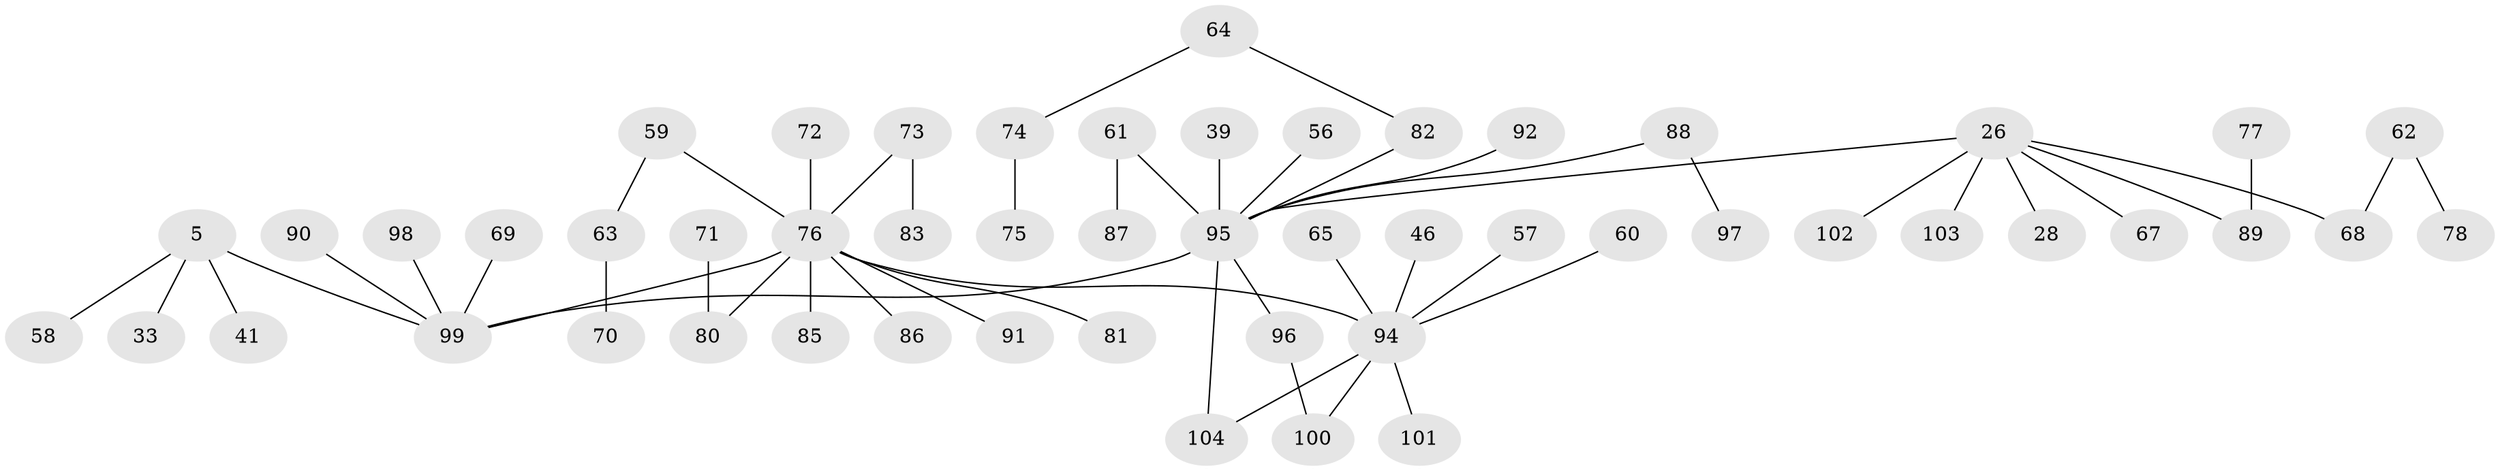 // original degree distribution, {7: 0.019230769230769232, 6: 0.019230769230769232, 4: 0.04807692307692308, 5: 0.038461538461538464, 3: 0.11538461538461539, 1: 0.4807692307692308, 8: 0.009615384615384616, 2: 0.2692307692307692}
// Generated by graph-tools (version 1.1) at 2025/41/03/09/25 04:41:45]
// undirected, 52 vertices, 53 edges
graph export_dot {
graph [start="1"]
  node [color=gray90,style=filled];
  5;
  26 [super="+4"];
  28;
  33;
  39 [super="+27"];
  41 [super="+20"];
  46;
  56 [super="+40"];
  57;
  58 [super="+35+37+42"];
  59 [super="+23"];
  60;
  61;
  62;
  63;
  64 [super="+34"];
  65 [super="+52"];
  67;
  68 [super="+54"];
  69;
  70;
  71;
  72;
  73 [super="+45"];
  74;
  75;
  76 [super="+15+9"];
  77;
  78;
  80 [super="+11+51"];
  81;
  82 [super="+16"];
  83;
  85 [super="+49"];
  86;
  87;
  88 [super="+36+66+84"];
  89 [super="+12+47"];
  90;
  91;
  92;
  94 [super="+32"];
  95 [super="+1+29+3"];
  96;
  97;
  98;
  99 [super="+14+93+79"];
  100 [super="+55"];
  101;
  102;
  103 [super="+53"];
  104 [super="+6+38"];
  5 -- 33;
  5 -- 41 [weight=2];
  5 -- 99;
  5 -- 58;
  26 -- 28;
  26 -- 67;
  26 -- 95 [weight=2];
  26 -- 102;
  26 -- 68;
  26 -- 89;
  26 -- 103;
  39 -- 95;
  46 -- 94;
  56 -- 95;
  57 -- 94;
  59 -- 63;
  59 -- 76;
  60 -- 94;
  61 -- 87;
  61 -- 95;
  62 -- 78;
  62 -- 68;
  63 -- 70;
  64 -- 74;
  64 -- 82;
  65 -- 94;
  69 -- 99;
  71 -- 80;
  72 -- 76;
  73 -- 83;
  73 -- 76;
  74 -- 75;
  76 -- 86;
  76 -- 94 [weight=2];
  76 -- 81;
  76 -- 91;
  76 -- 80;
  76 -- 99;
  76 -- 85;
  77 -- 89;
  82 -- 95;
  88 -- 97;
  88 -- 95;
  90 -- 99;
  92 -- 95;
  94 -- 101;
  94 -- 104;
  94 -- 100;
  95 -- 96;
  95 -- 104;
  95 -- 99;
  96 -- 100;
  98 -- 99;
}
